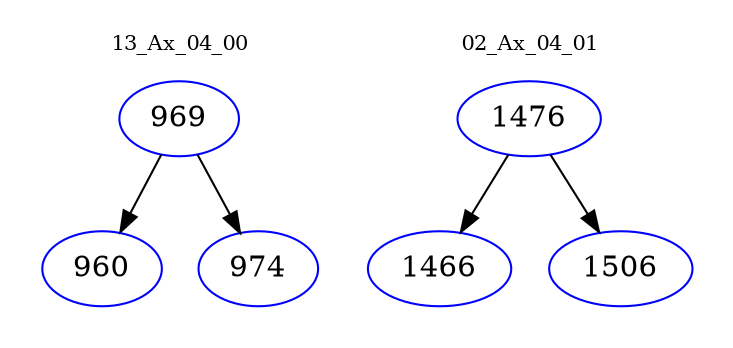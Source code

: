 digraph{
subgraph cluster_0 {
color = white
label = "13_Ax_04_00";
fontsize=10;
T0_969 [label="969", color="blue"]
T0_969 -> T0_960 [color="black"]
T0_960 [label="960", color="blue"]
T0_969 -> T0_974 [color="black"]
T0_974 [label="974", color="blue"]
}
subgraph cluster_1 {
color = white
label = "02_Ax_04_01";
fontsize=10;
T1_1476 [label="1476", color="blue"]
T1_1476 -> T1_1466 [color="black"]
T1_1466 [label="1466", color="blue"]
T1_1476 -> T1_1506 [color="black"]
T1_1506 [label="1506", color="blue"]
}
}
